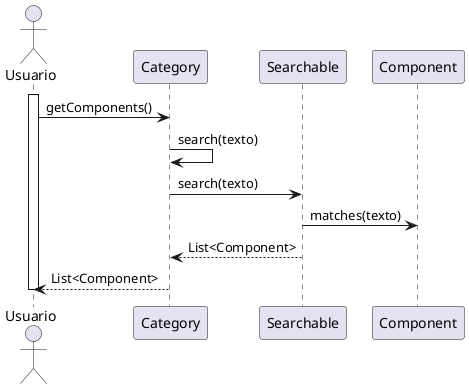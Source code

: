 @startuml
actor Usuario

activate Usuario

Usuario -> Category: getComponents()
Category -> Category: search(texto)
Category -> Searchable: search(texto)
Searchable -> Component: matches(texto)
Searchable --> Category: List<Component>
Category --> Usuario: List<Component>

deactivate Usuario
@enduml
